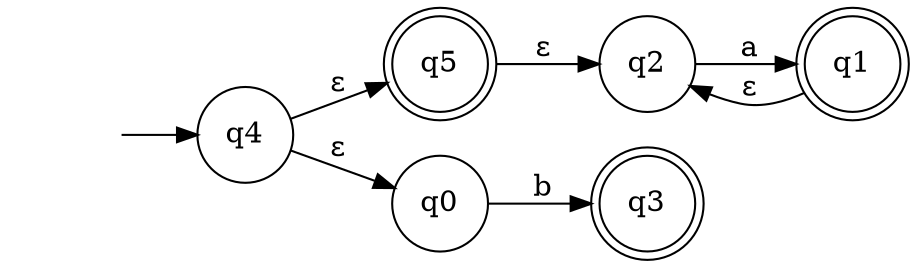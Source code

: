 digraph NFA { 
rankdir=LR; 
node [ shape = none]; ""; 
node [ shape = doublecircle]; q1, q3, q5; 
node [ shape = circle];
"" -> q4;
q4 -> q0 [ label = "ε" ];
q4 -> q5 [ label = "ε" ];
q0 -> q3 [ label = "b" ];
q5 -> q2 [ label = "ε" ];
q2 -> q1 [ label = "a" ];
q1 -> q2 [ label = "ε" ];
}
